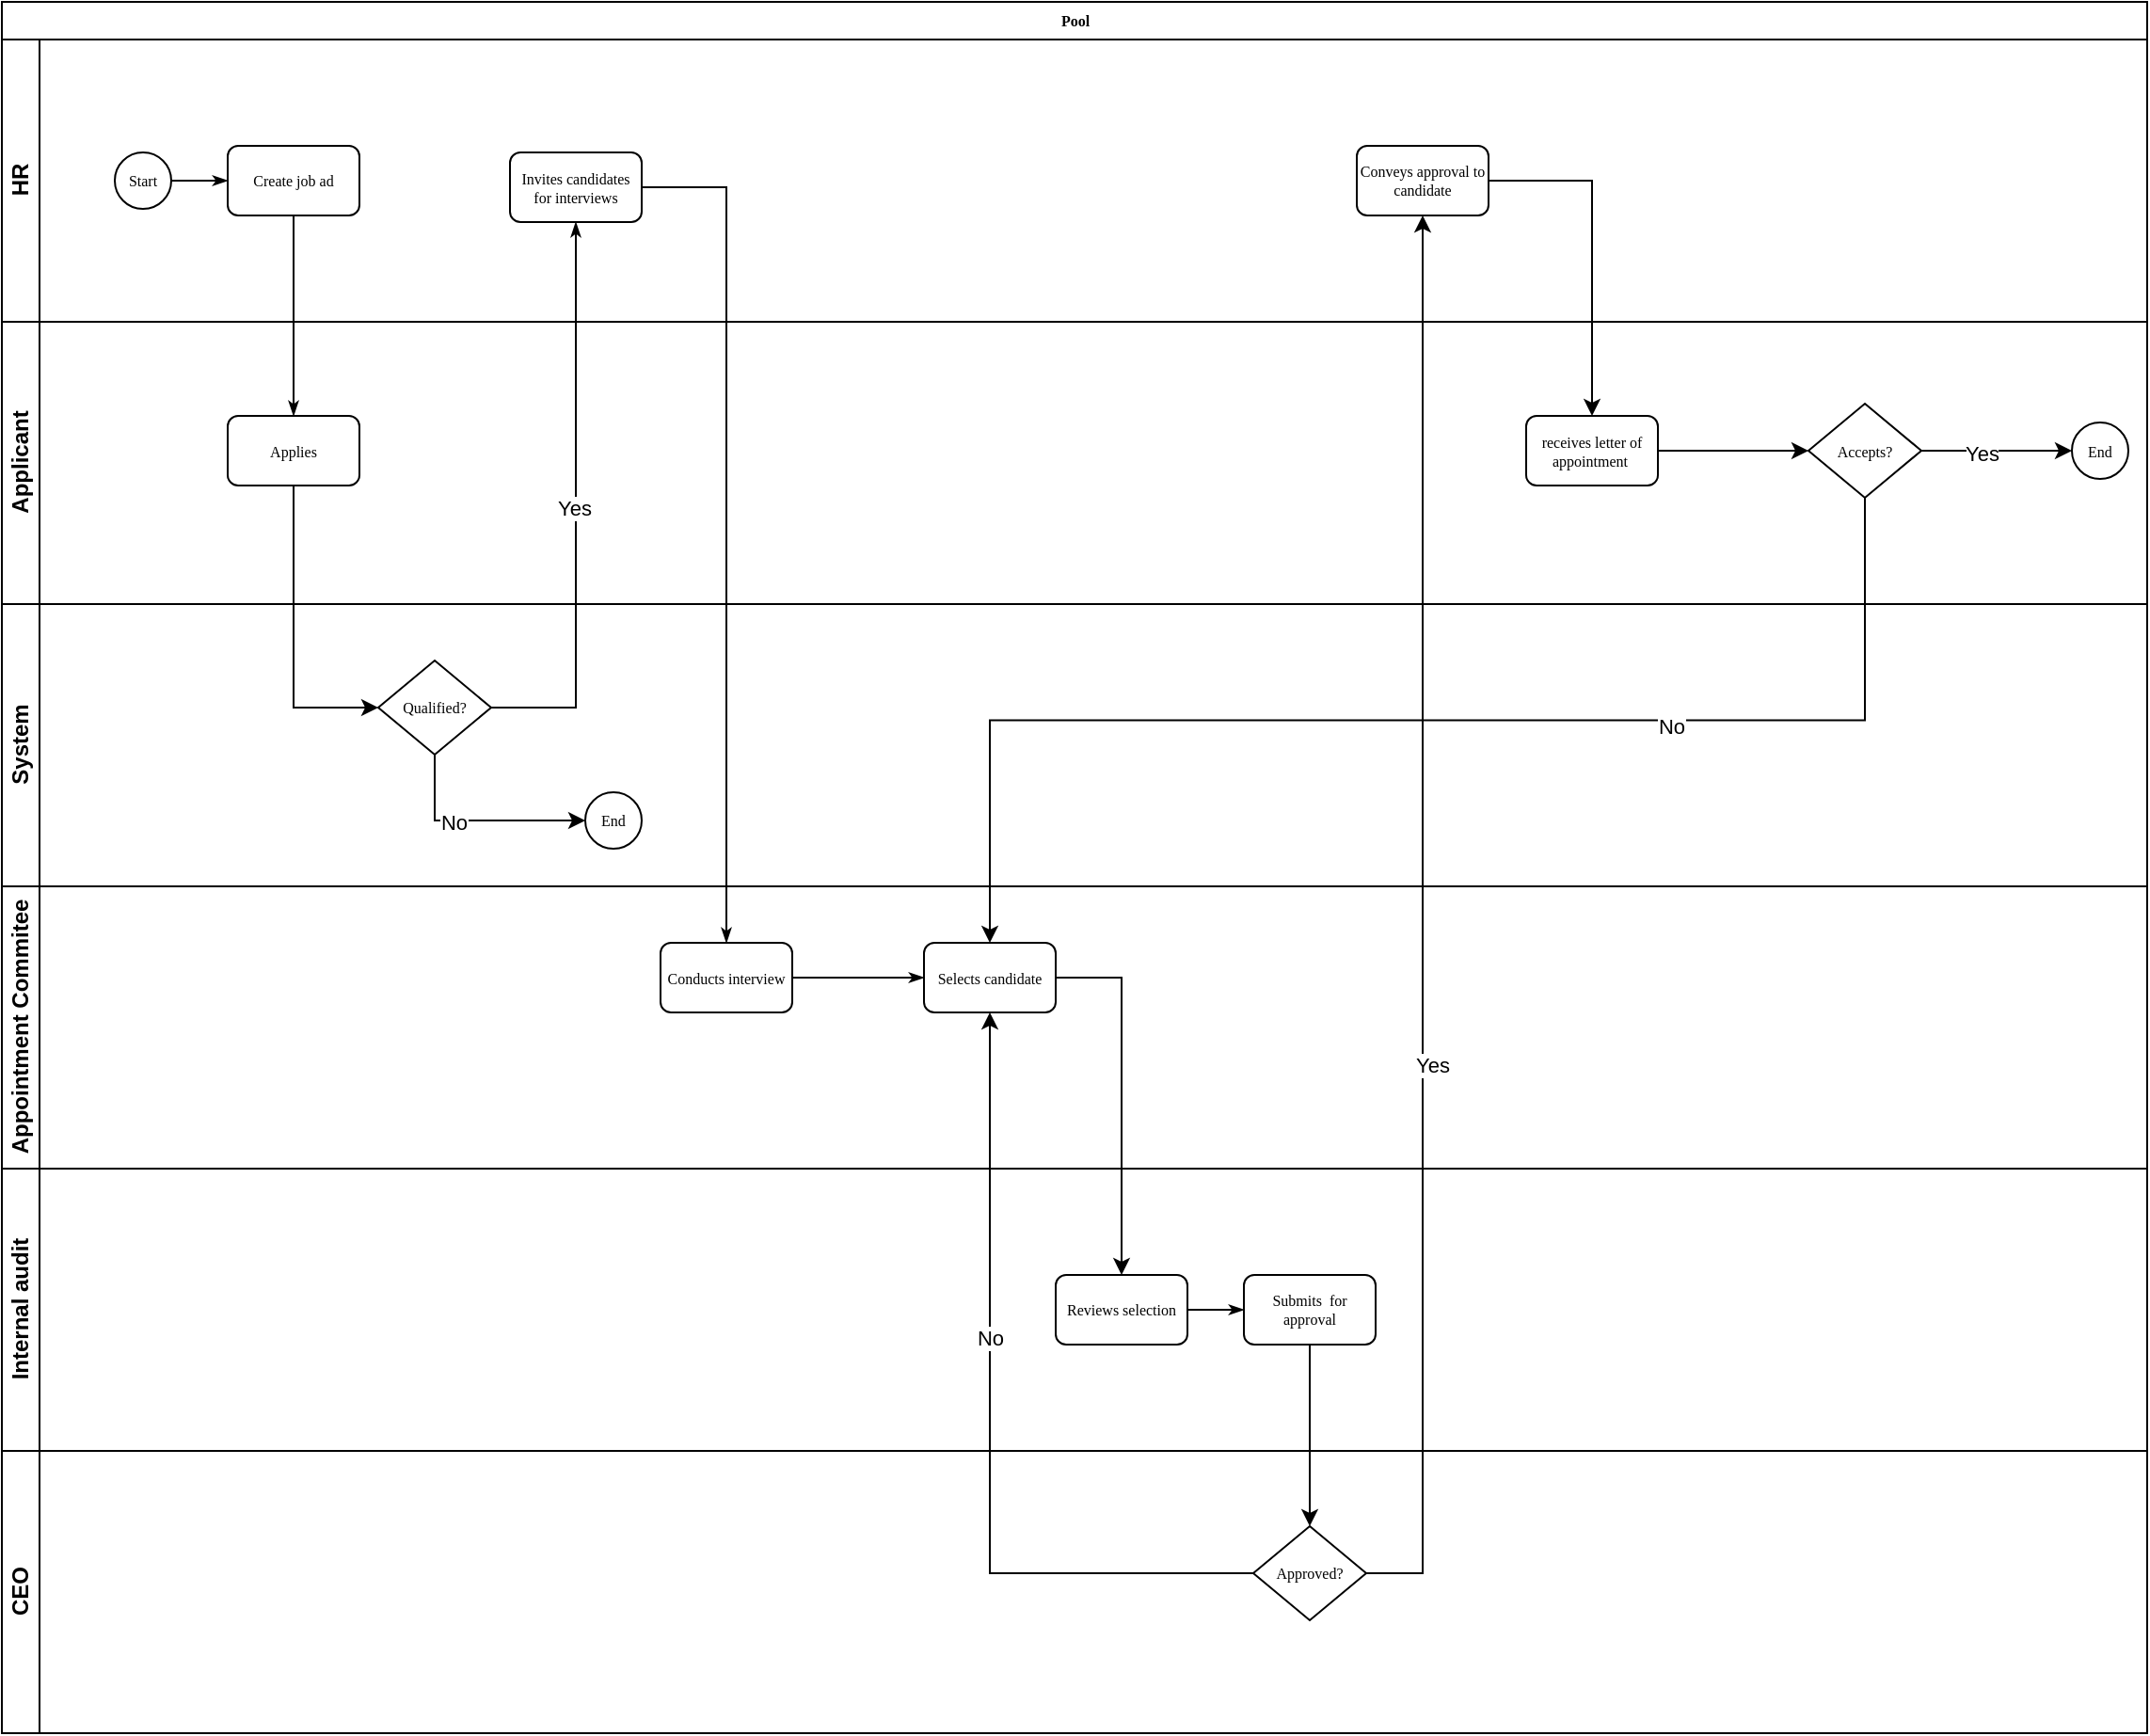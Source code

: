 <mxfile version="21.3.0" type="github">
  <diagram name="Page-1" id="c7488fd3-1785-93aa-aadb-54a6760d102a">
    <mxGraphModel dx="1455" dy="811" grid="1" gridSize="10" guides="1" tooltips="1" connect="1" arrows="1" fold="1" page="1" pageScale="1" pageWidth="1100" pageHeight="850" background="none" math="0" shadow="0">
      <root>
        <mxCell id="0" />
        <mxCell id="1" parent="0" />
        <mxCell id="2b4e8129b02d487f-1" value="Pool" style="swimlane;html=1;childLayout=stackLayout;horizontal=1;startSize=20;horizontalStack=0;rounded=0;shadow=0;labelBackgroundColor=none;strokeWidth=1;fontFamily=Verdana;fontSize=8;align=center;" parent="1" vertex="1">
          <mxGeometry x="40" y="40" width="1140" height="920" as="geometry" />
        </mxCell>
        <mxCell id="2b4e8129b02d487f-2" value="HR" style="swimlane;html=1;startSize=20;horizontal=0;" parent="2b4e8129b02d487f-1" vertex="1">
          <mxGeometry y="20" width="1140" height="150" as="geometry" />
        </mxCell>
        <mxCell id="2b4e8129b02d487f-18" style="edgeStyle=orthogonalEdgeStyle;rounded=0;html=1;labelBackgroundColor=none;startArrow=none;startFill=0;startSize=5;endArrow=classicThin;endFill=1;endSize=5;jettySize=auto;orthogonalLoop=1;strokeWidth=1;fontFamily=Verdana;fontSize=8" parent="2b4e8129b02d487f-2" source="2b4e8129b02d487f-5" target="2b4e8129b02d487f-6" edge="1">
          <mxGeometry relative="1" as="geometry" />
        </mxCell>
        <mxCell id="2b4e8129b02d487f-5" value="Start" style="ellipse;whiteSpace=wrap;html=1;rounded=0;shadow=0;labelBackgroundColor=none;strokeWidth=1;fontFamily=Verdana;fontSize=8;align=center;" parent="2b4e8129b02d487f-2" vertex="1">
          <mxGeometry x="60" y="60" width="30" height="30" as="geometry" />
        </mxCell>
        <mxCell id="2b4e8129b02d487f-6" value="Create job ad" style="rounded=1;whiteSpace=wrap;html=1;shadow=0;labelBackgroundColor=none;strokeWidth=1;fontFamily=Verdana;fontSize=8;align=center;" parent="2b4e8129b02d487f-2" vertex="1">
          <mxGeometry x="120" y="56.5" width="70" height="37" as="geometry" />
        </mxCell>
        <mxCell id="Lgo0z61gJsGLTFNYQmML-24" value="Conveys approval to candidate" style="rounded=1;whiteSpace=wrap;html=1;shadow=0;labelBackgroundColor=none;strokeWidth=1;fontFamily=Verdana;fontSize=8;align=center;" vertex="1" parent="2b4e8129b02d487f-2">
          <mxGeometry x="720" y="56.5" width="70" height="37" as="geometry" />
        </mxCell>
        <mxCell id="2b4e8129b02d487f-3" value="Applicant" style="swimlane;html=1;startSize=20;horizontal=0;" parent="2b4e8129b02d487f-1" vertex="1">
          <mxGeometry y="170" width="1140" height="150" as="geometry" />
        </mxCell>
        <mxCell id="2b4e8129b02d487f-12" value="Applies" style="rounded=1;whiteSpace=wrap;html=1;shadow=0;labelBackgroundColor=none;strokeWidth=1;fontFamily=Verdana;fontSize=8;align=center;" parent="2b4e8129b02d487f-3" vertex="1">
          <mxGeometry x="120" y="50.0" width="70" height="37" as="geometry" />
        </mxCell>
        <mxCell id="Lgo0z61gJsGLTFNYQmML-38" style="edgeStyle=orthogonalEdgeStyle;rounded=0;orthogonalLoop=1;jettySize=auto;html=1;exitX=1;exitY=0.5;exitDx=0;exitDy=0;entryX=0;entryY=0.5;entryDx=0;entryDy=0;entryPerimeter=0;" edge="1" parent="2b4e8129b02d487f-3" source="Lgo0z61gJsGLTFNYQmML-27" target="Lgo0z61gJsGLTFNYQmML-37">
          <mxGeometry relative="1" as="geometry" />
        </mxCell>
        <mxCell id="Lgo0z61gJsGLTFNYQmML-27" value="receives letter of appointment&amp;nbsp;" style="rounded=1;whiteSpace=wrap;html=1;shadow=0;labelBackgroundColor=none;strokeWidth=1;fontFamily=Verdana;fontSize=8;align=center;" vertex="1" parent="2b4e8129b02d487f-3">
          <mxGeometry x="810" y="50.0" width="70" height="37" as="geometry" />
        </mxCell>
        <mxCell id="Lgo0z61gJsGLTFNYQmML-34" value="End" style="ellipse;whiteSpace=wrap;html=1;rounded=0;shadow=0;labelBackgroundColor=none;strokeWidth=1;fontFamily=Verdana;fontSize=8;align=center;" vertex="1" parent="2b4e8129b02d487f-3">
          <mxGeometry x="1100" y="53.5" width="30" height="30" as="geometry" />
        </mxCell>
        <mxCell id="Lgo0z61gJsGLTFNYQmML-39" style="edgeStyle=orthogonalEdgeStyle;rounded=0;orthogonalLoop=1;jettySize=auto;html=1;exitX=1;exitY=0.5;exitDx=0;exitDy=0;exitPerimeter=0;entryX=0;entryY=0.5;entryDx=0;entryDy=0;" edge="1" parent="2b4e8129b02d487f-3" source="Lgo0z61gJsGLTFNYQmML-37" target="Lgo0z61gJsGLTFNYQmML-34">
          <mxGeometry relative="1" as="geometry" />
        </mxCell>
        <mxCell id="Lgo0z61gJsGLTFNYQmML-46" value="Yes" style="edgeLabel;html=1;align=center;verticalAlign=middle;resizable=0;points=[];" vertex="1" connectable="0" parent="Lgo0z61gJsGLTFNYQmML-39">
          <mxGeometry x="-0.2" relative="1" as="geometry">
            <mxPoint y="1" as="offset" />
          </mxGeometry>
        </mxCell>
        <mxCell id="Lgo0z61gJsGLTFNYQmML-37" value="Accepts?" style="strokeWidth=1;html=1;shape=mxgraph.flowchart.decision;whiteSpace=wrap;rounded=1;shadow=0;labelBackgroundColor=none;fontFamily=Verdana;fontSize=8;align=center;" vertex="1" parent="2b4e8129b02d487f-3">
          <mxGeometry x="960" y="43.5" width="60" height="50" as="geometry" />
        </mxCell>
        <mxCell id="2b4e8129b02d487f-4" value="System" style="swimlane;html=1;startSize=20;horizontal=0;" parent="2b4e8129b02d487f-1" vertex="1">
          <mxGeometry y="320" width="1140" height="150" as="geometry" />
        </mxCell>
        <mxCell id="Lgo0z61gJsGLTFNYQmML-43" style="edgeStyle=orthogonalEdgeStyle;rounded=0;orthogonalLoop=1;jettySize=auto;html=1;exitX=0.5;exitY=1;exitDx=0;exitDy=0;exitPerimeter=0;entryX=0;entryY=0.5;entryDx=0;entryDy=0;" edge="1" parent="2b4e8129b02d487f-4" source="2b4e8129b02d487f-13" target="Lgo0z61gJsGLTFNYQmML-35">
          <mxGeometry relative="1" as="geometry" />
        </mxCell>
        <mxCell id="Lgo0z61gJsGLTFNYQmML-44" value="No" style="edgeLabel;html=1;align=center;verticalAlign=middle;resizable=0;points=[];" vertex="1" connectable="0" parent="Lgo0z61gJsGLTFNYQmML-43">
          <mxGeometry x="-0.217" y="-1" relative="1" as="geometry">
            <mxPoint as="offset" />
          </mxGeometry>
        </mxCell>
        <mxCell id="2b4e8129b02d487f-13" value="Qualified?" style="strokeWidth=1;html=1;shape=mxgraph.flowchart.decision;whiteSpace=wrap;rounded=1;shadow=0;labelBackgroundColor=none;fontFamily=Verdana;fontSize=8;align=center;" parent="2b4e8129b02d487f-4" vertex="1">
          <mxGeometry x="200" y="30" width="60" height="50" as="geometry" />
        </mxCell>
        <mxCell id="2b4e8129b02d487f-9" value="Invites candidates for interviews" style="rounded=1;whiteSpace=wrap;html=1;shadow=0;labelBackgroundColor=none;strokeWidth=1;fontFamily=Verdana;fontSize=8;align=center;" parent="2b4e8129b02d487f-4" vertex="1">
          <mxGeometry x="270" y="-240.0" width="70" height="37" as="geometry" />
        </mxCell>
        <mxCell id="Lgo0z61gJsGLTFNYQmML-6" value="" style="edgeStyle=orthogonalEdgeStyle;rounded=0;html=1;labelBackgroundColor=none;startArrow=none;startFill=0;startSize=5;endArrow=classicThin;endFill=1;endSize=5;jettySize=auto;orthogonalLoop=1;strokeWidth=1;fontFamily=Verdana;fontSize=8;exitX=1;exitY=0.5;exitDx=0;exitDy=0;exitPerimeter=0;" edge="1" parent="2b4e8129b02d487f-4" source="2b4e8129b02d487f-13" target="2b4e8129b02d487f-9">
          <mxGeometry x="-0.501" y="6" relative="1" as="geometry">
            <mxPoint as="offset" />
            <mxPoint x="460" y="459" as="sourcePoint" />
            <mxPoint x="480" y="180" as="targetPoint" />
          </mxGeometry>
        </mxCell>
        <mxCell id="Lgo0z61gJsGLTFNYQmML-7" value="Yes" style="edgeLabel;html=1;align=center;verticalAlign=middle;resizable=0;points=[];" vertex="1" connectable="0" parent="Lgo0z61gJsGLTFNYQmML-6">
          <mxGeometry x="-0.003" y="1" relative="1" as="geometry">
            <mxPoint as="offset" />
          </mxGeometry>
        </mxCell>
        <mxCell id="Lgo0z61gJsGLTFNYQmML-35" value="End" style="ellipse;whiteSpace=wrap;html=1;rounded=0;shadow=0;labelBackgroundColor=none;strokeWidth=1;fontFamily=Verdana;fontSize=8;align=center;" vertex="1" parent="2b4e8129b02d487f-4">
          <mxGeometry x="310" y="100" width="30" height="30" as="geometry" />
        </mxCell>
        <mxCell id="2b4e8129b02d487f-24" style="edgeStyle=orthogonalEdgeStyle;rounded=0;html=1;labelBackgroundColor=none;startArrow=none;startFill=0;startSize=5;endArrow=classicThin;endFill=1;endSize=5;jettySize=auto;orthogonalLoop=1;strokeWidth=1;fontFamily=Verdana;fontSize=8" parent="2b4e8129b02d487f-1" source="2b4e8129b02d487f-6" target="2b4e8129b02d487f-12" edge="1">
          <mxGeometry relative="1" as="geometry" />
        </mxCell>
        <mxCell id="Lgo0z61gJsGLTFNYQmML-2" value="Appointment Commitee" style="swimlane;html=1;startSize=20;horizontal=0;" vertex="1" parent="2b4e8129b02d487f-1">
          <mxGeometry y="470" width="1140" height="150" as="geometry" />
        </mxCell>
        <mxCell id="Lgo0z61gJsGLTFNYQmML-3" value="Conducts interview" style="rounded=1;whiteSpace=wrap;html=1;shadow=0;labelBackgroundColor=none;strokeWidth=1;fontFamily=Verdana;fontSize=8;align=center;" vertex="1" parent="Lgo0z61gJsGLTFNYQmML-2">
          <mxGeometry x="350" y="30.0" width="70" height="37" as="geometry" />
        </mxCell>
        <mxCell id="2b4e8129b02d487f-17" value="Selects candidate" style="rounded=1;whiteSpace=wrap;html=1;shadow=0;labelBackgroundColor=none;strokeWidth=1;fontFamily=Verdana;fontSize=8;align=center;" parent="Lgo0z61gJsGLTFNYQmML-2" vertex="1">
          <mxGeometry x="490" y="30" width="70" height="37" as="geometry" />
        </mxCell>
        <mxCell id="2b4e8129b02d487f-31" style="edgeStyle=orthogonalEdgeStyle;rounded=0;html=1;entryX=0;entryY=0.5;labelBackgroundColor=none;startArrow=none;startFill=0;startSize=5;endArrow=classicThin;endFill=1;endSize=5;jettySize=auto;orthogonalLoop=1;strokeWidth=1;fontFamily=Verdana;fontSize=8;exitX=1;exitY=0.5;exitDx=0;exitDy=0;entryDx=0;entryDy=0;" parent="Lgo0z61gJsGLTFNYQmML-2" source="Lgo0z61gJsGLTFNYQmML-3" target="2b4e8129b02d487f-17" edge="1">
          <mxGeometry relative="1" as="geometry">
            <mxPoint x="470" y="70" as="sourcePoint" />
          </mxGeometry>
        </mxCell>
        <mxCell id="Lgo0z61gJsGLTFNYQmML-5" style="edgeStyle=orthogonalEdgeStyle;rounded=0;orthogonalLoop=1;jettySize=auto;html=1;exitX=0.5;exitY=1;exitDx=0;exitDy=0;entryX=0;entryY=0.5;entryDx=0;entryDy=0;entryPerimeter=0;" edge="1" parent="2b4e8129b02d487f-1" source="2b4e8129b02d487f-12" target="2b4e8129b02d487f-13">
          <mxGeometry relative="1" as="geometry">
            <mxPoint x="250" y="350" as="targetPoint" />
          </mxGeometry>
        </mxCell>
        <mxCell id="2b4e8129b02d487f-22" style="edgeStyle=orthogonalEdgeStyle;rounded=0;html=1;entryX=0.5;entryY=0;labelBackgroundColor=none;startArrow=none;startFill=0;startSize=5;endArrow=classicThin;endFill=1;endSize=5;jettySize=auto;orthogonalLoop=1;strokeWidth=1;fontFamily=Verdana;fontSize=8;entryDx=0;entryDy=0;" parent="2b4e8129b02d487f-1" source="2b4e8129b02d487f-9" target="Lgo0z61gJsGLTFNYQmML-3" edge="1">
          <mxGeometry relative="1" as="geometry" />
        </mxCell>
        <mxCell id="Lgo0z61gJsGLTFNYQmML-9" value="Internal audit" style="swimlane;html=1;startSize=20;horizontal=0;" vertex="1" parent="2b4e8129b02d487f-1">
          <mxGeometry y="620" width="1140" height="150" as="geometry" />
        </mxCell>
        <mxCell id="Lgo0z61gJsGLTFNYQmML-10" value="Reviews selection" style="rounded=1;whiteSpace=wrap;html=1;shadow=0;labelBackgroundColor=none;strokeWidth=1;fontFamily=Verdana;fontSize=8;align=center;" vertex="1" parent="Lgo0z61gJsGLTFNYQmML-9">
          <mxGeometry x="560" y="56.5" width="70" height="37" as="geometry" />
        </mxCell>
        <mxCell id="Lgo0z61gJsGLTFNYQmML-12" value="Submits&amp;nbsp; for approval" style="rounded=1;whiteSpace=wrap;html=1;shadow=0;labelBackgroundColor=none;strokeWidth=1;fontFamily=Verdana;fontSize=8;align=center;" vertex="1" parent="Lgo0z61gJsGLTFNYQmML-9">
          <mxGeometry x="660" y="56.5" width="70" height="37" as="geometry" />
        </mxCell>
        <mxCell id="Lgo0z61gJsGLTFNYQmML-13" style="edgeStyle=orthogonalEdgeStyle;rounded=0;html=1;entryX=0;entryY=0.5;labelBackgroundColor=none;startArrow=none;startFill=0;startSize=5;endArrow=classicThin;endFill=1;endSize=5;jettySize=auto;orthogonalLoop=1;strokeWidth=1;fontFamily=Verdana;fontSize=8;exitX=1;exitY=0.5;exitDx=0;exitDy=0;entryDx=0;entryDy=0;" edge="1" parent="Lgo0z61gJsGLTFNYQmML-9" source="Lgo0z61gJsGLTFNYQmML-10" target="Lgo0z61gJsGLTFNYQmML-12">
          <mxGeometry relative="1" as="geometry">
            <mxPoint x="610" y="70" as="sourcePoint" />
          </mxGeometry>
        </mxCell>
        <mxCell id="Lgo0z61gJsGLTFNYQmML-16" style="edgeStyle=orthogonalEdgeStyle;rounded=0;orthogonalLoop=1;jettySize=auto;html=1;exitX=1;exitY=0.5;exitDx=0;exitDy=0;entryX=0.5;entryY=0;entryDx=0;entryDy=0;" edge="1" parent="2b4e8129b02d487f-1" source="2b4e8129b02d487f-17" target="Lgo0z61gJsGLTFNYQmML-10">
          <mxGeometry relative="1" as="geometry" />
        </mxCell>
        <mxCell id="Lgo0z61gJsGLTFNYQmML-17" value="CEO" style="swimlane;html=1;startSize=20;horizontal=0;" vertex="1" parent="2b4e8129b02d487f-1">
          <mxGeometry y="770" width="1140" height="150" as="geometry" />
        </mxCell>
        <mxCell id="Lgo0z61gJsGLTFNYQmML-31" value="Approved?" style="strokeWidth=1;html=1;shape=mxgraph.flowchart.decision;whiteSpace=wrap;rounded=1;shadow=0;labelBackgroundColor=none;fontFamily=Verdana;fontSize=8;align=center;" vertex="1" parent="Lgo0z61gJsGLTFNYQmML-17">
          <mxGeometry x="665" y="40" width="60" height="50" as="geometry" />
        </mxCell>
        <mxCell id="Lgo0z61gJsGLTFNYQmML-22" style="edgeStyle=orthogonalEdgeStyle;rounded=0;orthogonalLoop=1;jettySize=auto;html=1;exitX=0.5;exitY=1;exitDx=0;exitDy=0;entryX=0.5;entryY=0;entryDx=0;entryDy=0;entryPerimeter=0;" edge="1" parent="2b4e8129b02d487f-1" source="Lgo0z61gJsGLTFNYQmML-12" target="Lgo0z61gJsGLTFNYQmML-31">
          <mxGeometry relative="1" as="geometry">
            <mxPoint x="695" y="805" as="targetPoint" />
          </mxGeometry>
        </mxCell>
        <mxCell id="Lgo0z61gJsGLTFNYQmML-23" style="edgeStyle=orthogonalEdgeStyle;rounded=0;orthogonalLoop=1;jettySize=auto;html=1;entryX=0.5;entryY=1;entryDx=0;entryDy=0;exitX=1;exitY=0.5;exitDx=0;exitDy=0;exitPerimeter=0;" edge="1" parent="2b4e8129b02d487f-1" source="Lgo0z61gJsGLTFNYQmML-31" target="Lgo0z61gJsGLTFNYQmML-24">
          <mxGeometry relative="1" as="geometry">
            <mxPoint x="760" y="120" as="targetPoint" />
            <mxPoint x="800" y="840" as="sourcePoint" />
          </mxGeometry>
        </mxCell>
        <mxCell id="Lgo0z61gJsGLTFNYQmML-28" value="Yes" style="edgeLabel;html=1;align=center;verticalAlign=middle;resizable=0;points=[];" vertex="1" connectable="0" parent="Lgo0z61gJsGLTFNYQmML-23">
          <mxGeometry x="-0.2" y="-5" relative="1" as="geometry">
            <mxPoint as="offset" />
          </mxGeometry>
        </mxCell>
        <mxCell id="Lgo0z61gJsGLTFNYQmML-25" style="edgeStyle=orthogonalEdgeStyle;rounded=0;orthogonalLoop=1;jettySize=auto;html=1;exitX=1;exitY=0.5;exitDx=0;exitDy=0;entryX=0.5;entryY=0;entryDx=0;entryDy=0;" edge="1" parent="2b4e8129b02d487f-1" source="Lgo0z61gJsGLTFNYQmML-24" target="Lgo0z61gJsGLTFNYQmML-27">
          <mxGeometry relative="1" as="geometry">
            <mxPoint x="850" y="210" as="targetPoint" />
          </mxGeometry>
        </mxCell>
        <mxCell id="Lgo0z61gJsGLTFNYQmML-29" style="edgeStyle=orthogonalEdgeStyle;rounded=0;orthogonalLoop=1;jettySize=auto;html=1;exitX=0;exitY=0.5;exitDx=0;exitDy=0;entryX=0.5;entryY=1;entryDx=0;entryDy=0;exitPerimeter=0;" edge="1" parent="2b4e8129b02d487f-1" source="Lgo0z61gJsGLTFNYQmML-31" target="2b4e8129b02d487f-17">
          <mxGeometry relative="1" as="geometry">
            <mxPoint x="660" y="837.5" as="sourcePoint" />
          </mxGeometry>
        </mxCell>
        <mxCell id="Lgo0z61gJsGLTFNYQmML-30" value="No" style="edgeLabel;html=1;align=center;verticalAlign=middle;resizable=0;points=[];" vertex="1" connectable="0" parent="Lgo0z61gJsGLTFNYQmML-29">
          <mxGeometry x="0.215" relative="1" as="geometry">
            <mxPoint y="1" as="offset" />
          </mxGeometry>
        </mxCell>
        <mxCell id="Lgo0z61gJsGLTFNYQmML-42" style="edgeStyle=orthogonalEdgeStyle;rounded=0;orthogonalLoop=1;jettySize=auto;html=1;exitX=0.5;exitY=1;exitDx=0;exitDy=0;exitPerimeter=0;entryX=0.5;entryY=0;entryDx=0;entryDy=0;" edge="1" parent="2b4e8129b02d487f-1" source="Lgo0z61gJsGLTFNYQmML-37" target="2b4e8129b02d487f-17">
          <mxGeometry relative="1" as="geometry" />
        </mxCell>
        <mxCell id="Lgo0z61gJsGLTFNYQmML-45" value="No" style="edgeLabel;html=1;align=center;verticalAlign=middle;resizable=0;points=[];" vertex="1" connectable="0" parent="Lgo0z61gJsGLTFNYQmML-42">
          <mxGeometry x="-0.369" y="3" relative="1" as="geometry">
            <mxPoint as="offset" />
          </mxGeometry>
        </mxCell>
      </root>
    </mxGraphModel>
  </diagram>
</mxfile>
